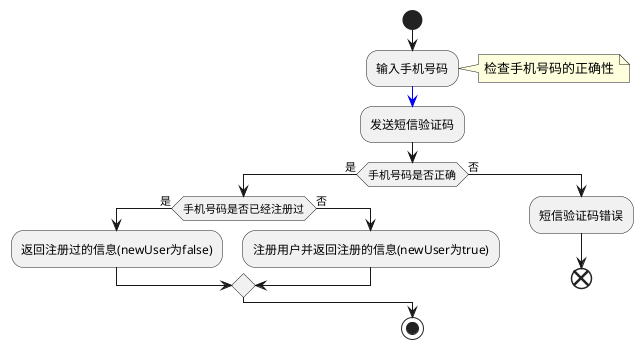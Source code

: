 @startuml
start
:输入手机号码;
note right:检查手机号码的正确性
-[#blue]->
:发送短信验证码;
if(手机号码是否正确) then (是)
    if(手机号码是否已经注册过) then (是)
        :返回注册过的信息(newUser为false);
    else (否)
        :注册用户并返回注册的信息(newUser为true);
    endif
else (否)
    :短信验证码错误;
end
endif
stop
@enduml